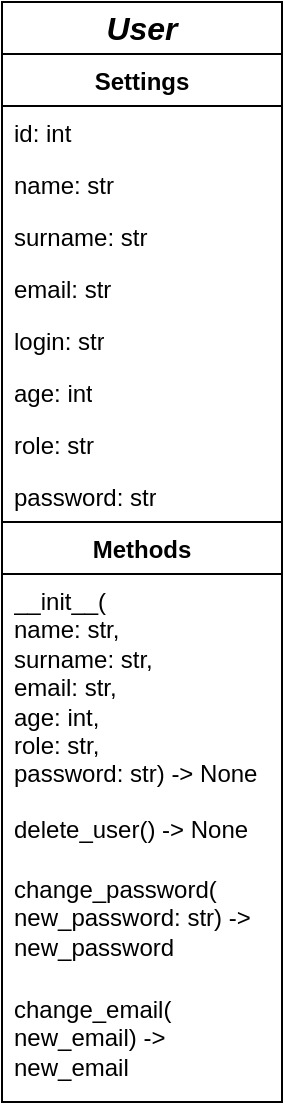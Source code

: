 <mxfile version="24.6.4" type="device">
  <diagram name="Страница — 1" id="3HgecvVkTl3bmF_rbsyp">
    <mxGraphModel dx="269" dy="779" grid="1" gridSize="10" guides="1" tooltips="1" connect="1" arrows="1" fold="1" page="1" pageScale="1" pageWidth="827" pageHeight="1169" math="0" shadow="0">
      <root>
        <mxCell id="0" />
        <mxCell id="1" parent="0" />
        <mxCell id="YQ34B9OaqeDMS3K-ixbD-26" value="&lt;span style=&quot;font-size: 16px; text-wrap: nowrap;&quot;&gt;User&lt;/span&gt;" style="swimlane;fontStyle=3;childLayout=stackLayout;horizontal=1;startSize=26;fillColor=none;horizontalStack=0;resizeParent=1;resizeParentMax=0;resizeLast=0;collapsible=1;marginBottom=0;whiteSpace=wrap;html=1;" vertex="1" parent="1">
          <mxGeometry x="80" y="40" width="140" height="550" as="geometry" />
        </mxCell>
        <mxCell id="YQ34B9OaqeDMS3K-ixbD-27" value="&lt;span style=&quot;text-wrap: nowrap;&quot;&gt;Settings&lt;/span&gt;" style="text;strokeColor=default;fillColor=none;align=center;verticalAlign=top;spacingLeft=4;spacingRight=4;overflow=hidden;rotatable=0;points=[[0,0.5],[1,0.5]];portConstraint=eastwest;whiteSpace=wrap;html=1;fontStyle=1" vertex="1" parent="YQ34B9OaqeDMS3K-ixbD-26">
          <mxGeometry y="26" width="140" height="26" as="geometry" />
        </mxCell>
        <mxCell id="YQ34B9OaqeDMS3K-ixbD-28" value="&lt;span style=&quot;text-align: center; text-wrap: nowrap;&quot;&gt;id: int&lt;/span&gt;" style="text;strokeColor=none;fillColor=none;align=left;verticalAlign=top;spacingLeft=4;spacingRight=4;overflow=hidden;rotatable=0;points=[[0,0.5],[1,0.5]];portConstraint=eastwest;whiteSpace=wrap;html=1;" vertex="1" parent="YQ34B9OaqeDMS3K-ixbD-26">
          <mxGeometry y="52" width="140" height="26" as="geometry" />
        </mxCell>
        <mxCell id="YQ34B9OaqeDMS3K-ixbD-29" value="&lt;span style=&quot;text-align: center; text-wrap: nowrap;&quot;&gt;name: str&lt;/span&gt;" style="text;strokeColor=none;fillColor=none;align=left;verticalAlign=top;spacingLeft=4;spacingRight=4;overflow=hidden;rotatable=0;points=[[0,0.5],[1,0.5]];portConstraint=eastwest;whiteSpace=wrap;html=1;" vertex="1" parent="YQ34B9OaqeDMS3K-ixbD-26">
          <mxGeometry y="78" width="140" height="26" as="geometry" />
        </mxCell>
        <mxCell id="YQ34B9OaqeDMS3K-ixbD-39" value="&lt;span style=&quot;text-align: center; text-wrap: nowrap;&quot;&gt;surname: str&lt;/span&gt;" style="text;strokeColor=none;fillColor=none;align=left;verticalAlign=top;spacingLeft=4;spacingRight=4;overflow=hidden;rotatable=0;points=[[0,0.5],[1,0.5]];portConstraint=eastwest;whiteSpace=wrap;html=1;" vertex="1" parent="YQ34B9OaqeDMS3K-ixbD-26">
          <mxGeometry y="104" width="140" height="26" as="geometry" />
        </mxCell>
        <mxCell id="YQ34B9OaqeDMS3K-ixbD-40" value="&lt;span style=&quot;text-align: center; text-wrap: nowrap;&quot;&gt;email: str&lt;/span&gt;" style="text;strokeColor=none;fillColor=none;align=left;verticalAlign=top;spacingLeft=4;spacingRight=4;overflow=hidden;rotatable=0;points=[[0,0.5],[1,0.5]];portConstraint=eastwest;whiteSpace=wrap;html=1;" vertex="1" parent="YQ34B9OaqeDMS3K-ixbD-26">
          <mxGeometry y="130" width="140" height="26" as="geometry" />
        </mxCell>
        <mxCell id="YQ34B9OaqeDMS3K-ixbD-41" value="&lt;span style=&quot;text-align: center; text-wrap: nowrap;&quot;&gt;login: str&lt;/span&gt;" style="text;strokeColor=none;fillColor=none;align=left;verticalAlign=top;spacingLeft=4;spacingRight=4;overflow=hidden;rotatable=0;points=[[0,0.5],[1,0.5]];portConstraint=eastwest;whiteSpace=wrap;html=1;" vertex="1" parent="YQ34B9OaqeDMS3K-ixbD-26">
          <mxGeometry y="156" width="140" height="26" as="geometry" />
        </mxCell>
        <mxCell id="YQ34B9OaqeDMS3K-ixbD-42" value="&lt;span style=&quot;text-align: center; text-wrap: nowrap;&quot;&gt;age: int&lt;/span&gt;" style="text;strokeColor=none;fillColor=none;align=left;verticalAlign=top;spacingLeft=4;spacingRight=4;overflow=hidden;rotatable=0;points=[[0,0.5],[1,0.5]];portConstraint=eastwest;whiteSpace=wrap;html=1;" vertex="1" parent="YQ34B9OaqeDMS3K-ixbD-26">
          <mxGeometry y="182" width="140" height="26" as="geometry" />
        </mxCell>
        <mxCell id="YQ34B9OaqeDMS3K-ixbD-43" value="&lt;span style=&quot;text-align: center; text-wrap: nowrap;&quot;&gt;role: str&lt;/span&gt;" style="text;strokeColor=none;fillColor=none;align=left;verticalAlign=top;spacingLeft=4;spacingRight=4;overflow=hidden;rotatable=0;points=[[0,0.5],[1,0.5]];portConstraint=eastwest;whiteSpace=wrap;html=1;" vertex="1" parent="YQ34B9OaqeDMS3K-ixbD-26">
          <mxGeometry y="208" width="140" height="26" as="geometry" />
        </mxCell>
        <mxCell id="YQ34B9OaqeDMS3K-ixbD-44" value="&lt;span style=&quot;text-align: center; text-wrap: nowrap;&quot;&gt;password: str&lt;/span&gt;" style="text;strokeColor=none;fillColor=none;align=left;verticalAlign=top;spacingLeft=4;spacingRight=4;overflow=hidden;rotatable=0;points=[[0,0.5],[1,0.5]];portConstraint=eastwest;whiteSpace=wrap;html=1;" vertex="1" parent="YQ34B9OaqeDMS3K-ixbD-26">
          <mxGeometry y="234" width="140" height="26" as="geometry" />
        </mxCell>
        <mxCell id="YQ34B9OaqeDMS3K-ixbD-45" value="&lt;span style=&quot;text-wrap: nowrap;&quot;&gt;Methods&lt;/span&gt;" style="text;strokeColor=default;fillColor=none;align=center;verticalAlign=top;spacingLeft=4;spacingRight=4;overflow=hidden;rotatable=0;points=[[0,0.5],[1,0.5]];portConstraint=eastwest;whiteSpace=wrap;html=1;fontStyle=1" vertex="1" parent="YQ34B9OaqeDMS3K-ixbD-26">
          <mxGeometry y="260" width="140" height="26" as="geometry" />
        </mxCell>
        <mxCell id="YQ34B9OaqeDMS3K-ixbD-46" value="&lt;span style=&quot;text-align: center; text-wrap: nowrap;&quot;&gt;__init__(&lt;/span&gt;&lt;div&gt;&lt;span style=&quot;text-align: center; text-wrap: nowrap;&quot;&gt;name:&amp;nbsp;&lt;/span&gt;&lt;span style=&quot;text-align: center; text-wrap: nowrap; background-color: initial;&quot;&gt;str,&amp;nbsp;&lt;/span&gt;&lt;/div&gt;&lt;div&gt;&lt;span style=&quot;text-align: center; text-wrap: nowrap; background-color: initial;&quot;&gt;surname: str,&amp;nbsp;&lt;/span&gt;&lt;/div&gt;&lt;div&gt;&lt;span style=&quot;text-align: center; text-wrap: nowrap; background-color: initial;&quot;&gt;email: str,&amp;nbsp;&lt;/span&gt;&lt;/div&gt;&lt;div&gt;&lt;span style=&quot;text-align: center; text-wrap: nowrap; background-color: initial;&quot;&gt;age: int,&lt;/span&gt;&lt;/div&gt;&lt;div&gt;&lt;span style=&quot;text-align: center; text-wrap: nowrap; background-color: initial;&quot;&gt;role: str,&amp;nbsp;&lt;/span&gt;&lt;div style=&quot;text-align: center; text-wrap: nowrap;&quot;&gt;&lt;div&gt;password: str&lt;span style=&quot;color: rgba(0, 0, 0, 0); font-family: monospace; font-size: 0px; text-align: start; background-color: initial;&quot;&gt;%3CmxGraphModel%3E%3Croot%3E%3CmxCell%20id%3D%220%22%2F%3E%3CmxCell%20id%3D%221%22%20parent%3D%220%22%2F%3E%3CmxCell%20id%3D%222%22%20value%3D%22age%3A%20int%22%20style%3D%22text%3Bhtml%3D1%3Balign%3Dcenter%3BverticalAlign%3Dmiddle%3Bresizable%3D0%3Bpoints%3D%5B%5D%3Bautosize%3D1%3BstrokeColor%3Dnone%3BfillColor%3Dnone%3B%22%20vertex%3D%221%22%20parent%3D%221%22%3E%3CmxGeometry%20x%3D%22115%22%20y%3D%22170%22%20width%3D%2260%22%20height%3D%2230%22%20as%3D%22geometry%22%2F%3E%3C%2FmxCell%3E%3CmxCell%20id%3D%223%22%20value%3D%22role%3A%20str%22%20style%3D%22text%3Bhtml%3D1%3Balign%3Dcenter%3BverticalAlign%3Dmiddle%3Bresizable%3D0%3Bpoints%3D%5B%5D%3Bautosize%3D1%3BstrokeColor%3Dnone%3BfillColor%3Dnone%3B%22%20vertex%3D%221%22%20parent%3D%221%22%3E%3CmxGeometry%20x%3D%22115%22%20y%3D%22200%22%20width%3D%2260%22%20height%3D%2230%22%20as%3D%22geometry%22%2F%3E%3C%2FmxCell%3E%3CmxCell%20id%3D%224%22%20value%3D%22password%3A%20str%22%20style%3D%22text%3Bhtml%3D1%3Balign%3Dcenter%3BverticalAlign%3Dmiddle%3Bresizable%3D0%3Bpoints%3D%5B%5D%3Bautosize%3D1%3BstrokeColor%3Dnone%3BfillColor%3Dnone%3B%22%20vertex%3D%221%22%20parent%3D%221%22%3E%3CmxGeometry%20x%3D%22100%22%20y%3D%22230%22%20width%3D%2290%22%20height%3D%2230%22%20as%3D%22geometry%22%2F%3E%3C%2FmxCell%3E%3C%2Froot%3E%3C%2FmxGraphModel%3E&lt;/span&gt;&lt;span style=&quot;color: rgba(0, 0, 0, 0); font-family: monospace; font-size: 0px; text-align: start; background-color: initial;&quot;&gt;%3CmxGraphModel%3E%3Croot%3E%3CmxCell%20id%3D%220%22%2F%3E%3CmxCell%20id%3D%221%22%20parent%3D%220%22%2F%3E%3CmxCell%20id%3D%222%22%20value%3D%22age%3A%20int%22%20style%3D%22text%3Bhtml%3D1%3Balign%3Dcenter%3BverticalAlign%3Dmiddle%3Bresizable%3D0%3Bpoints%3D%5B%5D%3Bautosize%3D1%3BstrokeColor%3Dnone%3BfillColor%3Dnone%3B%22%20vertex%3D%221%22%20parent%3D%221%22%3E%3CmxGeometry%20x%3D%22115%22%20y%3D%22170%22%20width%3D%2260%22%20height%3D%2230%22%20as%3D%22geometry%22%2F%3E%3C%2FmxCell%3E%3CmxCell%20id%3D%223%22%20value%3D%22role%3A%20str%22%20style%3D%22text%3Bhtml%3D1%3Balign%3Dcenter%3BverticalAlign%3Dmiddle%3Bresizable%3D0%3Bpoints%3D%5B%5D%3Bautosize%3D1%3BstrokeColor%3Dnone%3BfillColor%3Dnone%3B%22%20vertex%3D%221%22%20parent%3D%221%22%3E%3CmxGeometry%20x%3D%22115%22%20y%3D%22200%22%20width%3D%2260%22%20height%3D%2230%22%20as%3D%22geometry%22%2F%3E%3C%2FmxCell%3E%3CmxCell%20id%3D%224%22%20value%3D%22password%3A%20str%22%20style%3D%22text%3Bhtml%3D1%3Balign%3Dcenter%3BverticalAlign%3Dmiddle%3Bresizable%3D0%3Bpoints%3D%5B%5D%3Bautosize%3D1%3BstrokeColor%3Dnone%3BfillColor%3Dnone%3B%22%20vertex%3D%221%22%20parent%3D%221%22%3E%3CmxGeometry%20x%3D%22100%22%20y%3D%22230%22%20width%3D%2290%22%20height%3D%2230%22%20as%3D%22geometry%22%2F%3E%3C%2FmxCell%3E%3C%2Froot%3E%3C%2FmxGraphModel%3E&lt;/span&gt;&lt;span style=&quot;background-color: initial;&quot;&gt;) -&amp;gt; None&lt;/span&gt;&lt;/div&gt;&lt;/div&gt;&lt;/div&gt;" style="text;strokeColor=none;fillColor=none;align=left;verticalAlign=top;spacingLeft=4;spacingRight=4;overflow=hidden;rotatable=0;points=[[0,0.5],[1,0.5]];portConstraint=eastwest;whiteSpace=wrap;html=1;" vertex="1" parent="YQ34B9OaqeDMS3K-ixbD-26">
          <mxGeometry y="286" width="140" height="114" as="geometry" />
        </mxCell>
        <mxCell id="YQ34B9OaqeDMS3K-ixbD-47" value="&lt;span style=&quot;text-align: center; text-wrap: nowrap;&quot;&gt;delete_user() -&amp;gt; None&lt;/span&gt;" style="text;strokeColor=none;fillColor=none;align=left;verticalAlign=top;spacingLeft=4;spacingRight=4;overflow=hidden;rotatable=0;points=[[0,0.5],[1,0.5]];portConstraint=eastwest;whiteSpace=wrap;html=1;" vertex="1" parent="YQ34B9OaqeDMS3K-ixbD-26">
          <mxGeometry y="400" width="140" height="30" as="geometry" />
        </mxCell>
        <mxCell id="YQ34B9OaqeDMS3K-ixbD-48" value="&lt;span style=&quot;text-align: center; text-wrap: nowrap;&quot;&gt;change_password(&lt;/span&gt;&lt;div&gt;&lt;span style=&quot;text-align: center; text-wrap: nowrap;&quot;&gt;new_password: str) -&amp;gt;&amp;nbsp;&lt;/span&gt;&lt;div&gt;&lt;span style=&quot;text-align: center; text-wrap: nowrap;&quot;&gt;new_password&lt;/span&gt;&lt;/div&gt;&lt;/div&gt;" style="text;strokeColor=none;fillColor=none;align=left;verticalAlign=top;spacingLeft=4;spacingRight=4;overflow=hidden;rotatable=0;points=[[0,0.5],[1,0.5]];portConstraint=eastwest;whiteSpace=wrap;html=1;" vertex="1" parent="YQ34B9OaqeDMS3K-ixbD-26">
          <mxGeometry y="430" width="140" height="60" as="geometry" />
        </mxCell>
        <mxCell id="YQ34B9OaqeDMS3K-ixbD-49" value="&lt;span style=&quot;text-align: center; text-wrap: nowrap;&quot;&gt;change_email(&lt;/span&gt;&lt;div&gt;&lt;span style=&quot;text-align: center; text-wrap: nowrap;&quot;&gt;new_email) -&amp;gt;&amp;nbsp;&lt;/span&gt;&lt;div&gt;&lt;span style=&quot;text-align: center; text-wrap: nowrap;&quot;&gt;new_email&lt;/span&gt;&lt;/div&gt;&lt;/div&gt;" style="text;strokeColor=none;fillColor=none;align=left;verticalAlign=top;spacingLeft=4;spacingRight=4;overflow=hidden;rotatable=0;points=[[0,0.5],[1,0.5]];portConstraint=eastwest;whiteSpace=wrap;html=1;" vertex="1" parent="YQ34B9OaqeDMS3K-ixbD-26">
          <mxGeometry y="490" width="140" height="60" as="geometry" />
        </mxCell>
      </root>
    </mxGraphModel>
  </diagram>
</mxfile>
